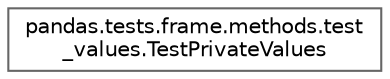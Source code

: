 digraph "Graphical Class Hierarchy"
{
 // LATEX_PDF_SIZE
  bgcolor="transparent";
  edge [fontname=Helvetica,fontsize=10,labelfontname=Helvetica,labelfontsize=10];
  node [fontname=Helvetica,fontsize=10,shape=box,height=0.2,width=0.4];
  rankdir="LR";
  Node0 [id="Node000000",label="pandas.tests.frame.methods.test\l_values.TestPrivateValues",height=0.2,width=0.4,color="grey40", fillcolor="white", style="filled",URL="$db/d91/classpandas_1_1tests_1_1frame_1_1methods_1_1test__values_1_1TestPrivateValues.html",tooltip=" "];
}
